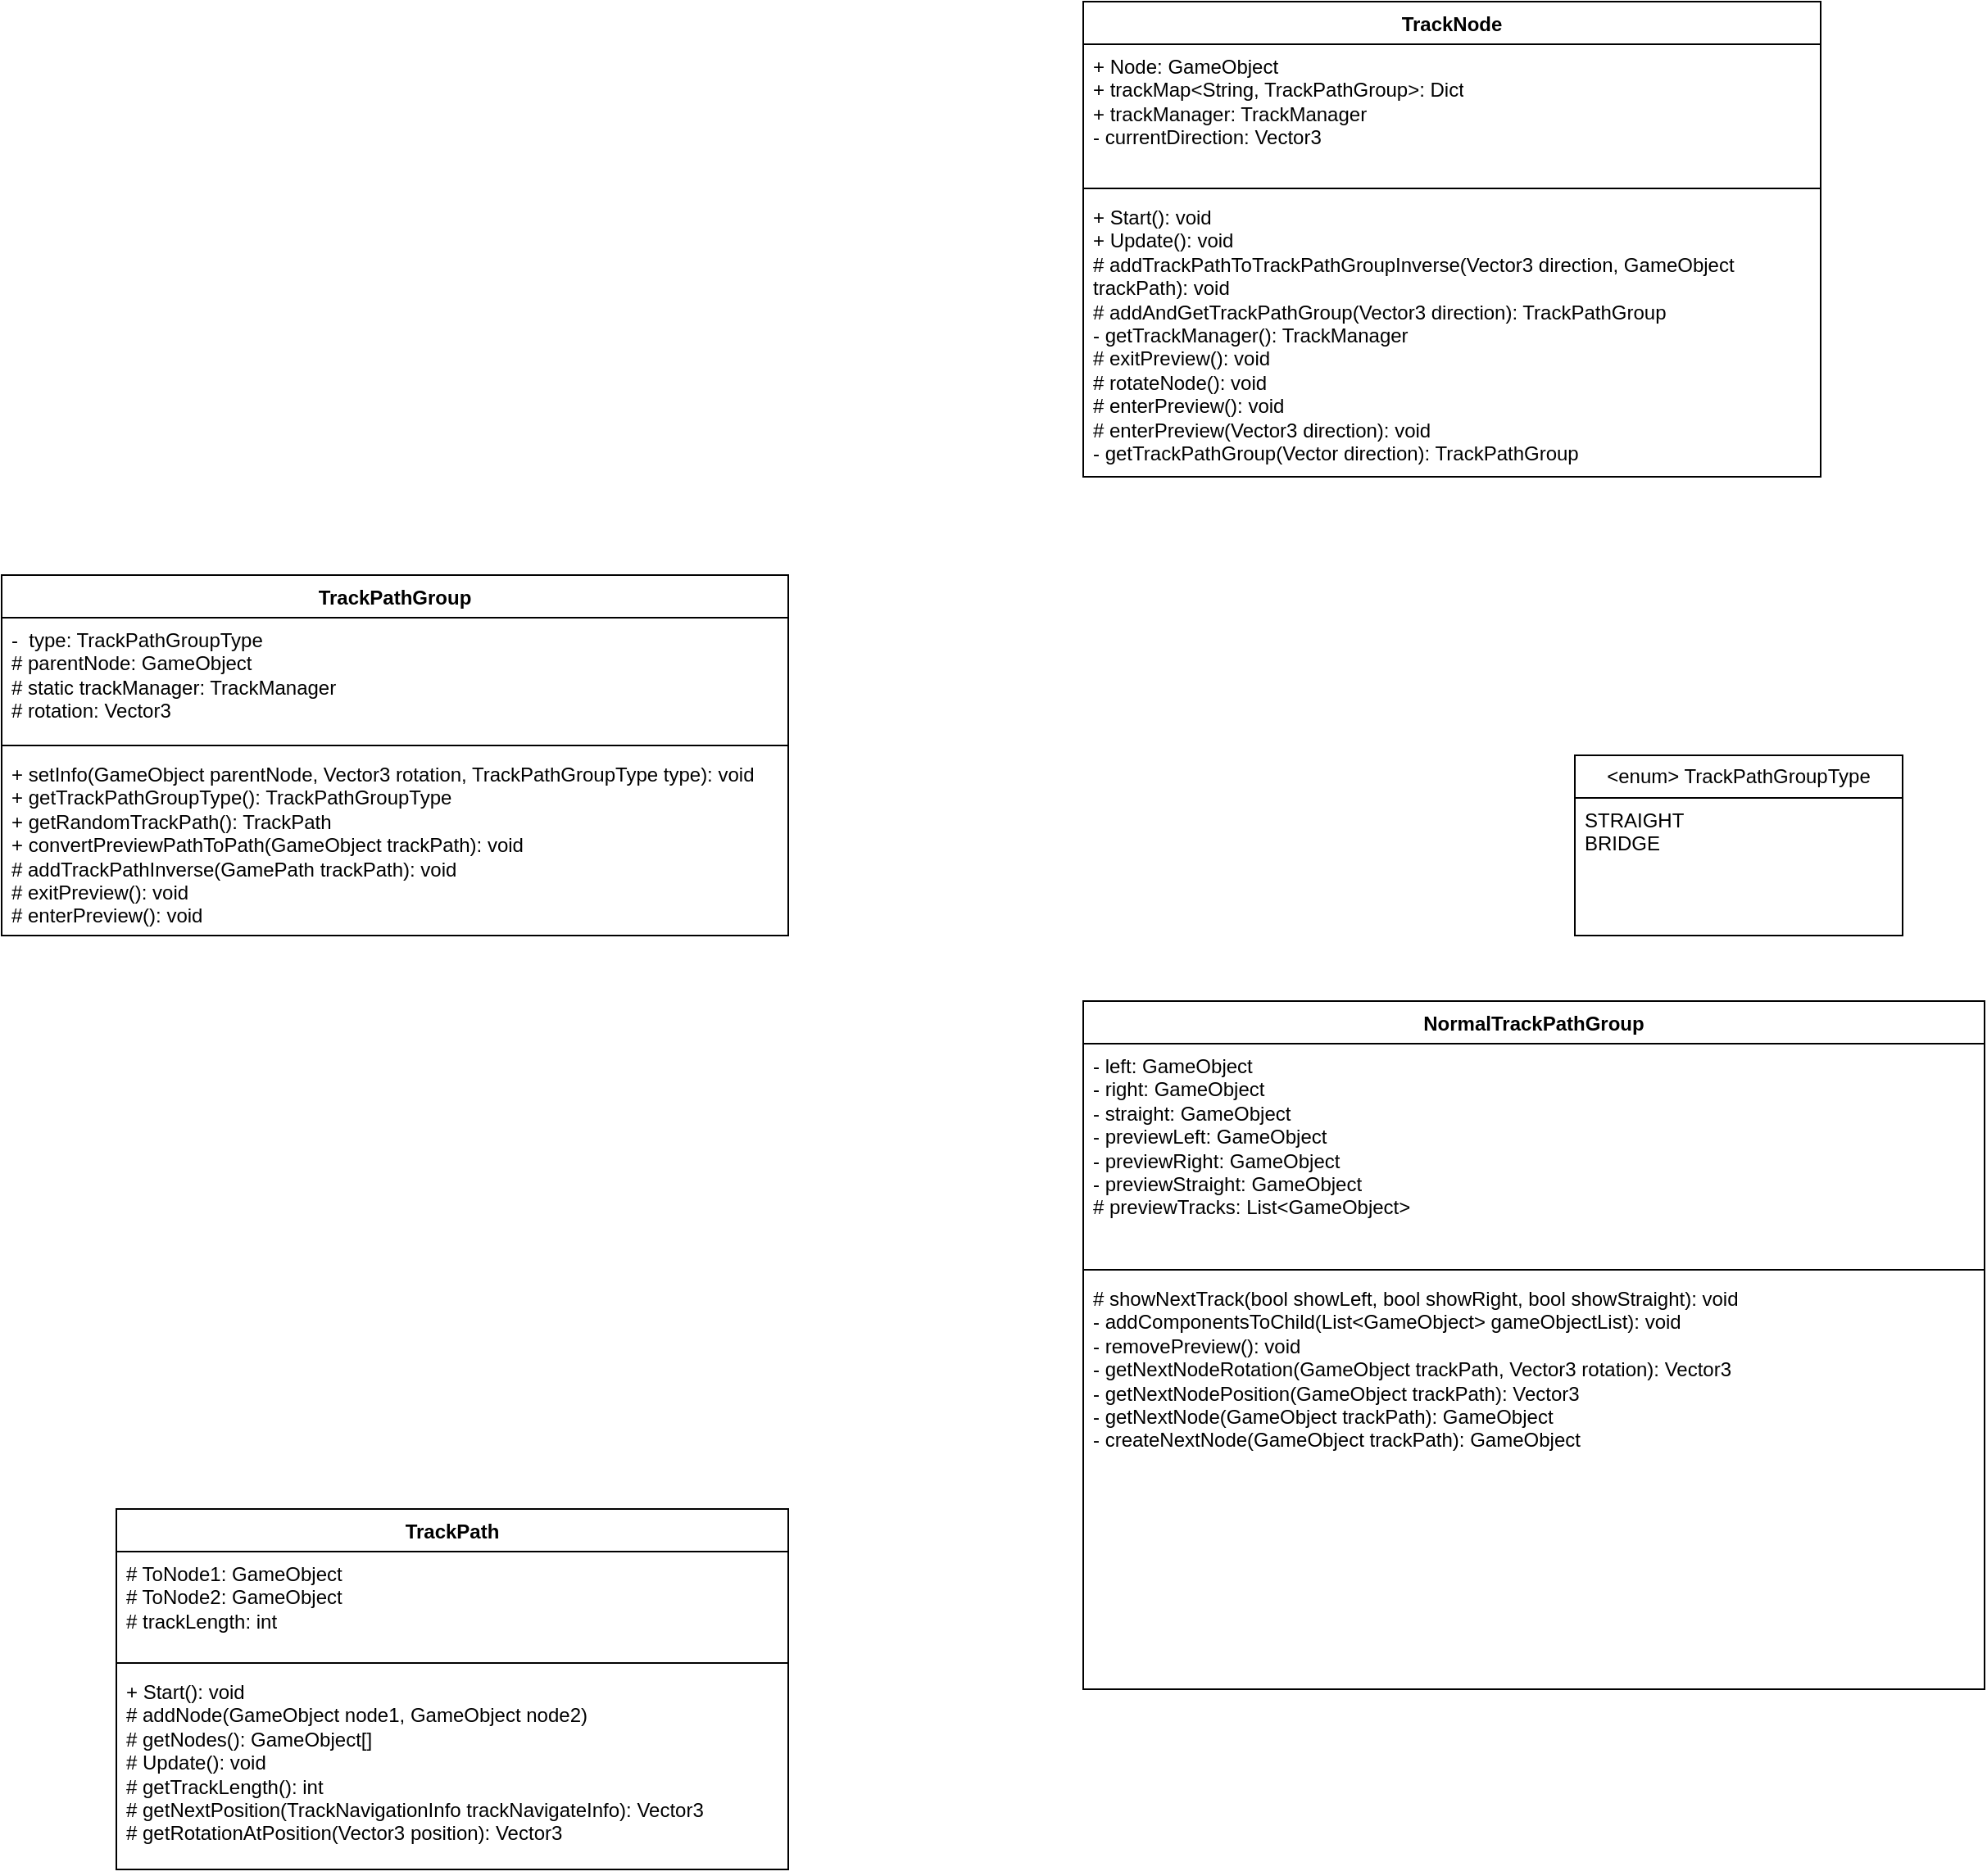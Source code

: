 <mxfile version="21.3.4" type="github">
  <diagram id="C5RBs43oDa-KdzZeNtuy" name="Page-1">
    <mxGraphModel dx="2261" dy="1961" grid="1" gridSize="10" guides="1" tooltips="1" connect="1" arrows="1" fold="1" page="1" pageScale="1" pageWidth="827" pageHeight="1169" math="0" shadow="0">
      <root>
        <mxCell id="WIyWlLk6GJQsqaUBKTNV-0" />
        <mxCell id="WIyWlLk6GJQsqaUBKTNV-1" parent="WIyWlLk6GJQsqaUBKTNV-0" />
        <mxCell id="e-XUk_DkocaL8AsC0olE-0" value="TrackNode" style="swimlane;fontStyle=1;align=center;verticalAlign=top;childLayout=stackLayout;horizontal=1;startSize=26;horizontalStack=0;resizeParent=1;resizeParentMax=0;resizeLast=0;collapsible=1;marginBottom=0;whiteSpace=wrap;html=1;" parent="WIyWlLk6GJQsqaUBKTNV-1" vertex="1">
          <mxGeometry x="20" y="-310" width="450" height="290" as="geometry" />
        </mxCell>
        <mxCell id="e-XUk_DkocaL8AsC0olE-1" value="+ Node: GameObject&lt;br&gt;+ trackMap&amp;lt;String, TrackPathGroup&amp;gt;: Dict&lt;br&gt;+ trackManager: TrackManager&lt;br&gt;- currentDirection: Vector3" style="text;strokeColor=none;fillColor=none;align=left;verticalAlign=top;spacingLeft=4;spacingRight=4;overflow=hidden;rotatable=0;points=[[0,0.5],[1,0.5]];portConstraint=eastwest;whiteSpace=wrap;html=1;" parent="e-XUk_DkocaL8AsC0olE-0" vertex="1">
          <mxGeometry y="26" width="450" height="84" as="geometry" />
        </mxCell>
        <mxCell id="e-XUk_DkocaL8AsC0olE-2" value="" style="line;strokeWidth=1;fillColor=none;align=left;verticalAlign=middle;spacingTop=-1;spacingLeft=3;spacingRight=3;rotatable=0;labelPosition=right;points=[];portConstraint=eastwest;strokeColor=inherit;" parent="e-XUk_DkocaL8AsC0olE-0" vertex="1">
          <mxGeometry y="110" width="450" height="8" as="geometry" />
        </mxCell>
        <mxCell id="e-XUk_DkocaL8AsC0olE-3" value="+ Start(): void&lt;br&gt;+ Update(): void&lt;br&gt;# addTrackPathToTrackPathGroupInverse(Vector3 direction, GameObject trackPath): void&lt;br&gt;#&amp;nbsp;addAndGetTrackPathGroup&lt;span style=&quot;background-color: initial;&quot;&gt;(Vector3 direction): TrackPathGroup&lt;/span&gt;&lt;br&gt;- getTrackManager(): TrackManager&lt;br&gt;# exitPreview(): void&lt;br&gt;# rotateNode(): void&lt;br&gt;# enterPreview(): void&lt;br&gt;# enterPreview(Vector3 direction): void&lt;br&gt;- getTrackPathGroup(Vector direction): TrackPathGroup" style="text;strokeColor=none;fillColor=none;align=left;verticalAlign=top;spacingLeft=4;spacingRight=4;overflow=hidden;rotatable=0;points=[[0,0.5],[1,0.5]];portConstraint=eastwest;whiteSpace=wrap;html=1;" parent="e-XUk_DkocaL8AsC0olE-0" vertex="1">
          <mxGeometry y="118" width="450" height="172" as="geometry" />
        </mxCell>
        <mxCell id="e-XUk_DkocaL8AsC0olE-5" value="TrackPathGroup" style="swimlane;fontStyle=1;align=center;verticalAlign=top;childLayout=stackLayout;horizontal=1;startSize=26;horizontalStack=0;resizeParent=1;resizeParentMax=0;resizeLast=0;collapsible=1;marginBottom=0;whiteSpace=wrap;html=1;" parent="WIyWlLk6GJQsqaUBKTNV-1" vertex="1">
          <mxGeometry x="-640" y="40" width="480" height="220" as="geometry" />
        </mxCell>
        <mxCell id="e-XUk_DkocaL8AsC0olE-6" value="-&amp;nbsp; type: TrackPathGroupType&lt;br&gt;# parentNode: GameObject&lt;br&gt;# static trackManager: TrackManager&lt;br&gt;# rotation: Vector3&lt;br&gt;&amp;nbsp;" style="text;strokeColor=none;fillColor=none;align=left;verticalAlign=top;spacingLeft=4;spacingRight=4;overflow=hidden;rotatable=0;points=[[0,0.5],[1,0.5]];portConstraint=eastwest;whiteSpace=wrap;html=1;" parent="e-XUk_DkocaL8AsC0olE-5" vertex="1">
          <mxGeometry y="26" width="480" height="74" as="geometry" />
        </mxCell>
        <mxCell id="e-XUk_DkocaL8AsC0olE-7" value="" style="line;strokeWidth=1;fillColor=none;align=left;verticalAlign=middle;spacingTop=-1;spacingLeft=3;spacingRight=3;rotatable=0;labelPosition=right;points=[];portConstraint=eastwest;strokeColor=inherit;" parent="e-XUk_DkocaL8AsC0olE-5" vertex="1">
          <mxGeometry y="100" width="480" height="8" as="geometry" />
        </mxCell>
        <mxCell id="e-XUk_DkocaL8AsC0olE-8" value="+ setInfo(GameObject parentNode, Vector3 rotation, TrackPathGroupType type): void&lt;br&gt;+ getTrackPathGroupType(): TrackPathGroupType&lt;br&gt;+ getRandomTrackPath(): TrackPath&lt;br&gt;+&amp;nbsp;convertPreviewPathToPath(GameObject trackPath): void&lt;br&gt;#&amp;nbsp;addTrackPathInverse(GamePath trackPath): void&lt;br&gt;# exitPreview(): void&lt;br&gt;# enterPreview(): void&lt;br&gt;" style="text;strokeColor=none;fillColor=none;align=left;verticalAlign=top;spacingLeft=4;spacingRight=4;overflow=hidden;rotatable=0;points=[[0,0.5],[1,0.5]];portConstraint=eastwest;whiteSpace=wrap;html=1;" parent="e-XUk_DkocaL8AsC0olE-5" vertex="1">
          <mxGeometry y="108" width="480" height="112" as="geometry" />
        </mxCell>
        <mxCell id="e-XUk_DkocaL8AsC0olE-9" value="&amp;lt;enum&amp;gt; TrackPathGroupType" style="swimlane;fontStyle=0;childLayout=stackLayout;horizontal=1;startSize=26;fillColor=none;horizontalStack=0;resizeParent=1;resizeParentMax=0;resizeLast=0;collapsible=1;marginBottom=0;whiteSpace=wrap;html=1;" parent="WIyWlLk6GJQsqaUBKTNV-1" vertex="1">
          <mxGeometry x="320" y="150" width="200" height="110" as="geometry" />
        </mxCell>
        <mxCell id="e-XUk_DkocaL8AsC0olE-10" value="STRAIGHT&lt;br&gt;BRIDGE&lt;span style=&quot;white-space: pre;&quot;&gt; &lt;/span&gt;" style="text;strokeColor=none;fillColor=none;align=left;verticalAlign=top;spacingLeft=4;spacingRight=4;overflow=hidden;rotatable=0;points=[[0,0.5],[1,0.5]];portConstraint=eastwest;whiteSpace=wrap;html=1;" parent="e-XUk_DkocaL8AsC0olE-9" vertex="1">
          <mxGeometry y="26" width="200" height="84" as="geometry" />
        </mxCell>
        <mxCell id="9OUOYf-8_BokV1W52oxd-0" value="TrackPath" style="swimlane;fontStyle=1;align=center;verticalAlign=top;childLayout=stackLayout;horizontal=1;startSize=26;horizontalStack=0;resizeParent=1;resizeParentMax=0;resizeLast=0;collapsible=1;marginBottom=0;whiteSpace=wrap;html=1;" vertex="1" parent="WIyWlLk6GJQsqaUBKTNV-1">
          <mxGeometry x="-570" y="610" width="410" height="220" as="geometry" />
        </mxCell>
        <mxCell id="9OUOYf-8_BokV1W52oxd-1" value="# ToNode1: GameObject&lt;br&gt;# ToNode2: GameObject&lt;br&gt;# trackLength: int" style="text;strokeColor=none;fillColor=none;align=left;verticalAlign=top;spacingLeft=4;spacingRight=4;overflow=hidden;rotatable=0;points=[[0,0.5],[1,0.5]];portConstraint=eastwest;whiteSpace=wrap;html=1;" vertex="1" parent="9OUOYf-8_BokV1W52oxd-0">
          <mxGeometry y="26" width="410" height="64" as="geometry" />
        </mxCell>
        <mxCell id="9OUOYf-8_BokV1W52oxd-2" value="" style="line;strokeWidth=1;fillColor=none;align=left;verticalAlign=middle;spacingTop=-1;spacingLeft=3;spacingRight=3;rotatable=0;labelPosition=right;points=[];portConstraint=eastwest;strokeColor=inherit;" vertex="1" parent="9OUOYf-8_BokV1W52oxd-0">
          <mxGeometry y="90" width="410" height="8" as="geometry" />
        </mxCell>
        <mxCell id="9OUOYf-8_BokV1W52oxd-3" value="+ Start(): void&lt;br&gt;# addNode(GameObject node1, GameObject node2)&lt;br&gt;# getNodes(): GameObject[]&lt;br&gt;# Update(): void&lt;br&gt;# getTrackLength(): int&lt;br&gt;# getNextPosition(TrackNavigationInfo trackNavigateInfo): Vector3&lt;br&gt;# getRotationAtPosition(Vector3 position): Vector3&lt;br&gt;" style="text;strokeColor=none;fillColor=none;align=left;verticalAlign=top;spacingLeft=4;spacingRight=4;overflow=hidden;rotatable=0;points=[[0,0.5],[1,0.5]];portConstraint=eastwest;whiteSpace=wrap;html=1;" vertex="1" parent="9OUOYf-8_BokV1W52oxd-0">
          <mxGeometry y="98" width="410" height="122" as="geometry" />
        </mxCell>
        <mxCell id="9OUOYf-8_BokV1W52oxd-4" value="NormalTrackPathGroup" style="swimlane;fontStyle=1;align=center;verticalAlign=top;childLayout=stackLayout;horizontal=1;startSize=26;horizontalStack=0;resizeParent=1;resizeParentMax=0;resizeLast=0;collapsible=1;marginBottom=0;whiteSpace=wrap;html=1;" vertex="1" parent="WIyWlLk6GJQsqaUBKTNV-1">
          <mxGeometry x="20" y="300" width="550" height="420" as="geometry" />
        </mxCell>
        <mxCell id="9OUOYf-8_BokV1W52oxd-5" value="- left: GameObject&lt;br&gt;- right: GameObject&lt;br&gt;- straight: GameObject&lt;br&gt;- previewLeft: GameObject&lt;br&gt;- previewRight: GameObject&lt;br&gt;- previewStraight: GameObject&lt;br&gt;#&amp;nbsp;previewTracks: List&amp;lt;GameObject&amp;gt;" style="text;strokeColor=none;fillColor=none;align=left;verticalAlign=top;spacingLeft=4;spacingRight=4;overflow=hidden;rotatable=0;points=[[0,0.5],[1,0.5]];portConstraint=eastwest;whiteSpace=wrap;html=1;" vertex="1" parent="9OUOYf-8_BokV1W52oxd-4">
          <mxGeometry y="26" width="550" height="134" as="geometry" />
        </mxCell>
        <mxCell id="9OUOYf-8_BokV1W52oxd-6" value="" style="line;strokeWidth=1;fillColor=none;align=left;verticalAlign=middle;spacingTop=-1;spacingLeft=3;spacingRight=3;rotatable=0;labelPosition=right;points=[];portConstraint=eastwest;strokeColor=inherit;" vertex="1" parent="9OUOYf-8_BokV1W52oxd-4">
          <mxGeometry y="160" width="550" height="8" as="geometry" />
        </mxCell>
        <mxCell id="9OUOYf-8_BokV1W52oxd-7" value="# showNextTrack(bool showLeft, bool showRight, bool showStraight): void&lt;br&gt;-&amp;nbsp;addComponentsToChild(List&amp;lt;GameObject&amp;gt; gameObjectList): void&lt;br&gt;- removePreview(): void&lt;br&gt;- getNextNodeRotation(GameObject trackPath, Vector3 rotation): Vector3&lt;br&gt;- getNextNodePosition(GameObject trackPath): Vector3&lt;br&gt;- getNextNode(GameObject trackPath): GameObject&lt;br&gt;- createNextNode(GameObject trackPath): GameObject" style="text;strokeColor=none;fillColor=none;align=left;verticalAlign=top;spacingLeft=4;spacingRight=4;overflow=hidden;rotatable=0;points=[[0,0.5],[1,0.5]];portConstraint=eastwest;whiteSpace=wrap;html=1;" vertex="1" parent="9OUOYf-8_BokV1W52oxd-4">
          <mxGeometry y="168" width="550" height="252" as="geometry" />
        </mxCell>
      </root>
    </mxGraphModel>
  </diagram>
</mxfile>
